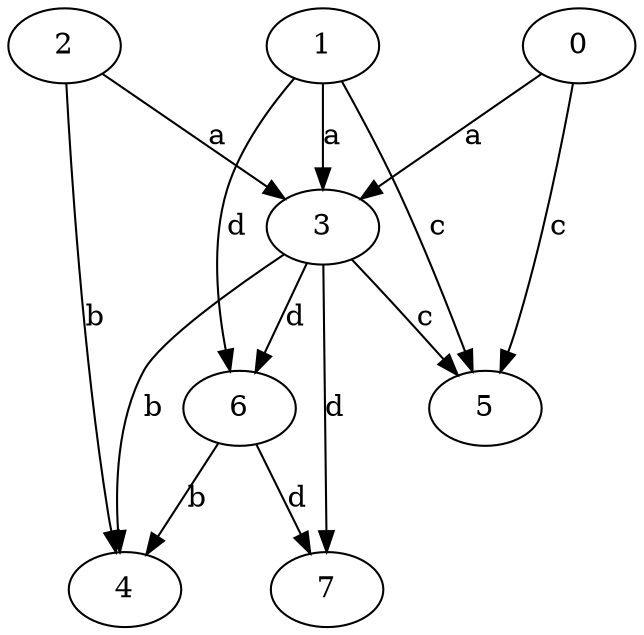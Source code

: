 strict digraph  {
1;
2;
3;
4;
0;
5;
6;
7;
1 -> 3  [label=a];
1 -> 5  [label=c];
1 -> 6  [label=d];
2 -> 3  [label=a];
2 -> 4  [label=b];
3 -> 4  [label=b];
3 -> 5  [label=c];
3 -> 6  [label=d];
3 -> 7  [label=d];
0 -> 3  [label=a];
0 -> 5  [label=c];
6 -> 4  [label=b];
6 -> 7  [label=d];
}
